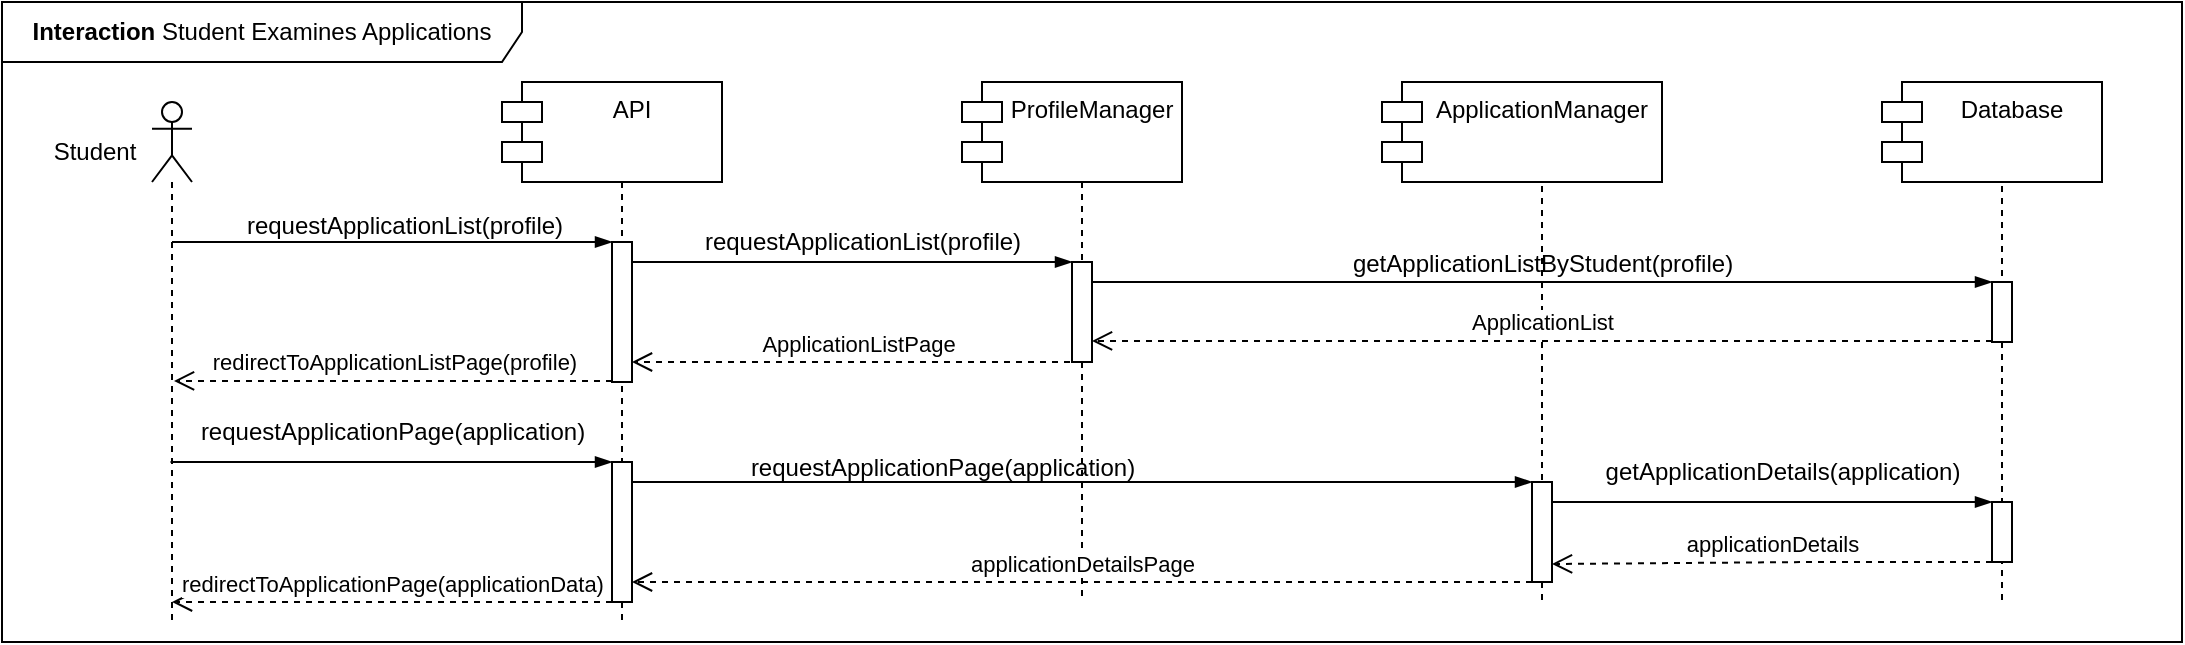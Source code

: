 <mxfile scale="1" border="0" version="26.0.2">
  <diagram name="Page-1" id="2YBvvXClWsGukQMizWep">
    <mxGraphModel dx="819" dy="1526" grid="1" gridSize="10" guides="1" tooltips="1" connect="1" arrows="1" fold="1" page="1" pageScale="1" pageWidth="850" pageHeight="1100" math="0" shadow="0">
      <root>
        <mxCell id="0" />
        <mxCell id="1" parent="0" />
        <mxCell id="QDihuIbp6Lw-h8ZXW96g-6" value=":Object" style="shape=umlLifeline;perimeter=lifelinePerimeter;whiteSpace=wrap;html=1;container=1;dropTarget=0;collapsible=0;recursiveResize=0;outlineConnect=0;portConstraint=eastwest;newEdgeStyle={&quot;curved&quot;:0,&quot;rounded&quot;:0};" parent="1" vertex="1">
          <mxGeometry x="780" y="-10" width="100" height="260" as="geometry" />
        </mxCell>
        <mxCell id="CObYJEAy56xA2G8EUnc1-1" value="S&amp;amp;C" style="shape=umlLifeline;perimeter=lifelinePerimeter;whiteSpace=wrap;html=1;container=1;dropTarget=0;collapsible=0;recursiveResize=0;outlineConnect=0;portConstraint=eastwest;newEdgeStyle={&quot;edgeStyle&quot;:&quot;elbowEdgeStyle&quot;,&quot;elbow&quot;:&quot;vertical&quot;,&quot;curved&quot;:0,&quot;rounded&quot;:0};" parent="1" vertex="1">
          <mxGeometry x="320" width="100" height="260" as="geometry" />
        </mxCell>
        <mxCell id="hh9Ni2VgHgSeFQTvjpv2-1" value="" style="html=1;points=[[0,0,0,0,5],[0,1,0,0,-5],[1,0,0,0,5],[1,1,0,0,-5]];perimeter=orthogonalPerimeter;outlineConnect=0;targetShapes=umlLifeline;portConstraint=eastwest;newEdgeStyle={&quot;curved&quot;:0,&quot;rounded&quot;:0};" parent="CObYJEAy56xA2G8EUnc1-1" vertex="1">
          <mxGeometry x="45" y="70" width="10" height="70" as="geometry" />
        </mxCell>
        <mxCell id="CObYJEAy56xA2G8EUnc1-6" value="" style="shape=umlLifeline;perimeter=lifelinePerimeter;whiteSpace=wrap;html=1;container=1;dropTarget=0;collapsible=0;recursiveResize=0;outlineConnect=0;portConstraint=eastwest;newEdgeStyle={&quot;curved&quot;:0,&quot;rounded&quot;:0};participant=umlActor;" parent="1" vertex="1">
          <mxGeometry x="135" width="20" height="260" as="geometry" />
        </mxCell>
        <mxCell id="CObYJEAy56xA2G8EUnc1-7" value="Student" style="text;html=1;align=center;verticalAlign=middle;resizable=0;points=[];autosize=1;strokeColor=none;fillColor=none;" parent="1" vertex="1">
          <mxGeometry x="76" y="10" width="60" height="30" as="geometry" />
        </mxCell>
        <mxCell id="CObYJEAy56xA2G8EUnc1-8" value="" style="edgeStyle=elbowEdgeStyle;fontSize=12;html=1;endArrow=blockThin;endFill=1;rounded=0;" parent="1" source="CObYJEAy56xA2G8EUnc1-6" edge="1" target="hh9Ni2VgHgSeFQTvjpv2-1">
          <mxGeometry width="160" relative="1" as="geometry">
            <mxPoint x="154.81" y="70" as="sourcePoint" />
            <mxPoint x="369.5" y="70" as="targetPoint" />
            <Array as="points">
              <mxPoint x="270" y="70" />
            </Array>
          </mxGeometry>
        </mxCell>
        <mxCell id="CObYJEAy56xA2G8EUnc1-9" value="requestApplicationList(profile)" style="text;html=1;align=center;verticalAlign=middle;resizable=0;points=[];autosize=1;strokeColor=none;fillColor=none;" parent="1" vertex="1">
          <mxGeometry x="171" y="47" width="180" height="30" as="geometry" />
        </mxCell>
        <mxCell id="CObYJEAy56xA2G8EUnc1-15" value="&lt;b&gt;Interaction&lt;/b&gt;&amp;nbsp;Student Examines Applications" style="shape=umlFrame;whiteSpace=wrap;html=1;pointerEvents=0;width=260;height=30;" parent="1" vertex="1">
          <mxGeometry x="60" y="-50" width="1090" height="320" as="geometry" />
        </mxCell>
        <mxCell id="N4ezWAQjIMXn5G-POvpN-3" value="redirectToApplicationPage(applicationData)" style="html=1;verticalAlign=bottom;endArrow=open;dashed=1;endSize=8;curved=0;rounded=0;" parent="1" edge="1" source="QDihuIbp6Lw-h8ZXW96g-30">
          <mxGeometry x="0.0" relative="1" as="geometry">
            <mxPoint x="370.69" y="250" as="sourcePoint" />
            <mxPoint x="145.0" y="250" as="targetPoint" />
            <Array as="points">
              <mxPoint x="281.19" y="250" />
            </Array>
            <mxPoint as="offset" />
          </mxGeometry>
        </mxCell>
        <mxCell id="QDihuIbp6Lw-h8ZXW96g-1" value="API" style="shape=module;align=left;spacingLeft=20;align=center;verticalAlign=top;whiteSpace=wrap;html=1;" parent="1" vertex="1">
          <mxGeometry x="310" y="-10" width="110" height="50" as="geometry" />
        </mxCell>
        <mxCell id="QDihuIbp6Lw-h8ZXW96g-2" value=":Object" style="shape=umlLifeline;perimeter=lifelinePerimeter;whiteSpace=wrap;html=1;container=1;dropTarget=0;collapsible=0;recursiveResize=0;outlineConnect=0;portConstraint=eastwest;newEdgeStyle={&quot;curved&quot;:0,&quot;rounded&quot;:0};" parent="1" vertex="1">
          <mxGeometry x="550" width="100" height="250" as="geometry" />
        </mxCell>
        <mxCell id="QDihuIbp6Lw-h8ZXW96g-15" value="" style="html=1;points=[[0,0,0,0,5],[0,1,0,0,-5],[1,0,0,0,5],[1,1,0,0,-5]];perimeter=orthogonalPerimeter;outlineConnect=0;targetShapes=umlLifeline;portConstraint=eastwest;newEdgeStyle={&quot;curved&quot;:0,&quot;rounded&quot;:0};" parent="QDihuIbp6Lw-h8ZXW96g-2" vertex="1">
          <mxGeometry x="45" y="80" width="10" height="50" as="geometry" />
        </mxCell>
        <mxCell id="QDihuIbp6Lw-h8ZXW96g-3" value="" style="edgeStyle=elbowEdgeStyle;fontSize=12;html=1;endArrow=blockThin;endFill=1;rounded=0;" parent="1" edge="1" source="hh9Ni2VgHgSeFQTvjpv2-1">
          <mxGeometry width="160" relative="1" as="geometry">
            <mxPoint x="375.0" y="57" as="sourcePoint" />
            <mxPoint x="595" y="80" as="targetPoint" />
            <Array as="points">
              <mxPoint x="410" y="80" />
            </Array>
          </mxGeometry>
        </mxCell>
        <mxCell id="QDihuIbp6Lw-h8ZXW96g-4" value="ProfileManager" style="shape=module;align=left;spacingLeft=20;align=center;verticalAlign=top;whiteSpace=wrap;html=1;" parent="1" vertex="1">
          <mxGeometry x="540" y="-10" width="110" height="50" as="geometry" />
        </mxCell>
        <mxCell id="QDihuIbp6Lw-h8ZXW96g-5" value="ApplicationManager" style="shape=module;align=left;spacingLeft=20;align=center;verticalAlign=top;whiteSpace=wrap;html=1;" parent="1" vertex="1">
          <mxGeometry x="750" y="-10" width="140" height="50" as="geometry" />
        </mxCell>
        <mxCell id="QDihuIbp6Lw-h8ZXW96g-7" value="" style="edgeStyle=elbowEdgeStyle;fontSize=12;html=1;endArrow=blockThin;endFill=1;rounded=0;elbow=vertical;" parent="1" target="QDihuIbp6Lw-h8ZXW96g-33" edge="1" source="QDihuIbp6Lw-h8ZXW96g-15">
          <mxGeometry x="-0.043" y="30" width="160" relative="1" as="geometry">
            <mxPoint x="600" y="90" as="sourcePoint" />
            <mxPoint x="830" y="90" as="targetPoint" />
            <Array as="points">
              <mxPoint x="725" y="90" />
            </Array>
            <mxPoint as="offset" />
          </mxGeometry>
        </mxCell>
        <mxCell id="QDihuIbp6Lw-h8ZXW96g-8" value=":Object" style="shape=umlLifeline;perimeter=lifelinePerimeter;whiteSpace=wrap;html=1;container=1;dropTarget=0;collapsible=0;recursiveResize=0;outlineConnect=0;portConstraint=eastwest;newEdgeStyle={&quot;curved&quot;:0,&quot;rounded&quot;:0};" parent="1" vertex="1">
          <mxGeometry x="1010" y="-10" width="100" height="260" as="geometry" />
        </mxCell>
        <mxCell id="QDihuIbp6Lw-h8ZXW96g-33" value="" style="html=1;points=[[0,0,0,0,5],[0,1,0,0,-5],[1,0,0,0,5],[1,1,0,0,-5]];perimeter=orthogonalPerimeter;outlineConnect=0;targetShapes=umlLifeline;portConstraint=eastwest;newEdgeStyle={&quot;curved&quot;:0,&quot;rounded&quot;:0};" parent="QDihuIbp6Lw-h8ZXW96g-8" vertex="1">
          <mxGeometry x="45" y="100" width="10" height="30" as="geometry" />
        </mxCell>
        <mxCell id="QDihuIbp6Lw-h8ZXW96g-34" value="" style="html=1;points=[[0,0,0,0,5],[0,1,0,0,-5],[1,0,0,0,5],[1,1,0,0,-5]];perimeter=orthogonalPerimeter;outlineConnect=0;targetShapes=umlLifeline;portConstraint=eastwest;newEdgeStyle={&quot;curved&quot;:0,&quot;rounded&quot;:0};" parent="QDihuIbp6Lw-h8ZXW96g-8" vertex="1">
          <mxGeometry x="45" y="210" width="10" height="30" as="geometry" />
        </mxCell>
        <mxCell id="QDihuIbp6Lw-h8ZXW96g-11" value="Database" style="shape=module;align=left;spacingLeft=20;align=center;verticalAlign=top;whiteSpace=wrap;html=1;" parent="1" vertex="1">
          <mxGeometry x="1000" y="-10" width="110" height="50" as="geometry" />
        </mxCell>
        <mxCell id="QDihuIbp6Lw-h8ZXW96g-13" value="requestApplicationList(profile)" style="text;html=1;align=center;verticalAlign=middle;resizable=0;points=[];autosize=1;strokeColor=none;fillColor=none;" parent="1" vertex="1">
          <mxGeometry x="400" y="55" width="180" height="30" as="geometry" />
        </mxCell>
        <mxCell id="QDihuIbp6Lw-h8ZXW96g-14" value="ApplicationListPage" style="html=1;verticalAlign=bottom;endArrow=open;dashed=1;endSize=8;curved=0;rounded=0;" parent="1" edge="1">
          <mxGeometry x="-0.002" relative="1" as="geometry">
            <mxPoint x="600" y="130" as="sourcePoint" />
            <mxPoint x="375.0" y="130.0" as="targetPoint" />
            <Array as="points">
              <mxPoint x="506" y="130" />
            </Array>
            <mxPoint as="offset" />
          </mxGeometry>
        </mxCell>
        <mxCell id="QDihuIbp6Lw-h8ZXW96g-16" value="getApplicationListByStudent(profile)" style="text;html=1;align=center;verticalAlign=middle;resizable=0;points=[];autosize=1;strokeColor=none;fillColor=none;" parent="1" vertex="1">
          <mxGeometry x="720" y="66" width="220" height="30" as="geometry" />
        </mxCell>
        <mxCell id="QDihuIbp6Lw-h8ZXW96g-17" value="requestApplicationPage(application)" style="text;html=1;align=center;verticalAlign=middle;resizable=0;points=[];autosize=1;strokeColor=none;fillColor=none;" parent="1" vertex="1">
          <mxGeometry x="145" y="150" width="220" height="30" as="geometry" />
        </mxCell>
        <mxCell id="QDihuIbp6Lw-h8ZXW96g-20" value="" style="edgeStyle=elbowEdgeStyle;fontSize=12;html=1;endArrow=blockThin;endFill=1;rounded=0;" parent="1" edge="1">
          <mxGeometry width="160" relative="1" as="geometry">
            <mxPoint x="144.25" y="180" as="sourcePoint" />
            <mxPoint x="365" y="180" as="targetPoint" />
            <Array as="points">
              <mxPoint x="270.25" y="180" />
            </Array>
          </mxGeometry>
        </mxCell>
        <mxCell id="QDihuIbp6Lw-h8ZXW96g-21" value="redirectToApplicationListPage(profile)" style="html=1;verticalAlign=bottom;endArrow=open;dashed=1;endSize=8;curved=0;rounded=0;" parent="1" edge="1" source="hh9Ni2VgHgSeFQTvjpv2-1">
          <mxGeometry relative="1" as="geometry">
            <mxPoint x="376" y="139.47" as="sourcePoint" />
            <mxPoint x="146" y="139.47" as="targetPoint" />
            <Array as="points" />
          </mxGeometry>
        </mxCell>
        <mxCell id="QDihuIbp6Lw-h8ZXW96g-22" value="" style="edgeStyle=elbowEdgeStyle;fontSize=12;html=1;endArrow=blockThin;endFill=1;rounded=0;" parent="1" source="QDihuIbp6Lw-h8ZXW96g-30" target="QDihuIbp6Lw-h8ZXW96g-28" edge="1">
          <mxGeometry width="160" relative="1" as="geometry">
            <mxPoint x="370" y="190" as="sourcePoint" />
            <mxPoint x="595.75" y="190" as="targetPoint" />
            <Array as="points">
              <mxPoint x="496" y="190" />
            </Array>
          </mxGeometry>
        </mxCell>
        <mxCell id="QDihuIbp6Lw-h8ZXW96g-23" value="requestApplicationPage(application)" style="text;html=1;align=center;verticalAlign=middle;resizable=0;points=[];autosize=1;strokeColor=none;fillColor=none;" parent="1" vertex="1">
          <mxGeometry x="420" y="168" width="220" height="30" as="geometry" />
        </mxCell>
        <mxCell id="QDihuIbp6Lw-h8ZXW96g-24" value="ApplicationList" style="html=1;verticalAlign=bottom;endArrow=open;dashed=1;endSize=8;curved=0;rounded=0;" parent="1" edge="1" target="QDihuIbp6Lw-h8ZXW96g-15" source="QDihuIbp6Lw-h8ZXW96g-33">
          <mxGeometry relative="1" as="geometry">
            <mxPoint x="1059.5" y="119.47" as="sourcePoint" />
            <mxPoint x="600" y="119.47" as="targetPoint" />
            <Array as="points">
              <mxPoint x="736" y="119.47" />
            </Array>
          </mxGeometry>
        </mxCell>
        <mxCell id="QDihuIbp6Lw-h8ZXW96g-25" value="getApplicationDetails(application)" style="text;html=1;align=center;verticalAlign=middle;resizable=0;points=[];autosize=1;strokeColor=none;fillColor=none;" parent="1" vertex="1">
          <mxGeometry x="845" y="170" width="210" height="30" as="geometry" />
        </mxCell>
        <mxCell id="QDihuIbp6Lw-h8ZXW96g-27" value="" style="edgeStyle=elbowEdgeStyle;fontSize=12;html=1;endArrow=blockThin;endFill=1;rounded=0;" parent="1" edge="1" target="QDihuIbp6Lw-h8ZXW96g-34">
          <mxGeometry width="160" relative="1" as="geometry">
            <mxPoint x="830" y="200" as="sourcePoint" />
            <mxPoint x="1060" y="200" as="targetPoint" />
            <Array as="points">
              <mxPoint x="955" y="200" />
            </Array>
          </mxGeometry>
        </mxCell>
        <mxCell id="QDihuIbp6Lw-h8ZXW96g-28" value="" style="html=1;points=[[0,0,0,0,5],[0,1,0,0,-5],[1,0,0,0,5],[1,1,0,0,-5]];perimeter=orthogonalPerimeter;outlineConnect=0;targetShapes=umlLifeline;portConstraint=eastwest;newEdgeStyle={&quot;curved&quot;:0,&quot;rounded&quot;:0};" parent="1" vertex="1">
          <mxGeometry x="825" y="190" width="10" height="50" as="geometry" />
        </mxCell>
        <mxCell id="QDihuIbp6Lw-h8ZXW96g-29" value="applicationDetails" style="html=1;verticalAlign=bottom;endArrow=open;dashed=1;endSize=8;curved=0;rounded=0;" parent="1" edge="1">
          <mxGeometry relative="1" as="geometry">
            <mxPoint x="1055" y="229.95" as="sourcePoint" />
            <mxPoint x="835" y="231" as="targetPoint" />
            <Array as="points">
              <mxPoint x="971" y="229.95" />
            </Array>
          </mxGeometry>
        </mxCell>
        <mxCell id="QDihuIbp6Lw-h8ZXW96g-31" value="" style="edgeStyle=elbowEdgeStyle;fontSize=12;html=1;endArrow=blockThin;endFill=1;rounded=0;" parent="1" target="QDihuIbp6Lw-h8ZXW96g-30" edge="1">
          <mxGeometry width="160" relative="1" as="geometry">
            <mxPoint x="370" y="190" as="sourcePoint" />
            <mxPoint x="830" y="190" as="targetPoint" />
            <Array as="points" />
          </mxGeometry>
        </mxCell>
        <mxCell id="QDihuIbp6Lw-h8ZXW96g-30" value="" style="html=1;points=[[0,0,0,0,5],[0,1,0,0,-5],[1,0,0,0,5],[1,1,0,0,-5]];perimeter=orthogonalPerimeter;outlineConnect=0;targetShapes=umlLifeline;portConstraint=eastwest;newEdgeStyle={&quot;curved&quot;:0,&quot;rounded&quot;:0};" parent="1" vertex="1">
          <mxGeometry x="365" y="180" width="10" height="70" as="geometry" />
        </mxCell>
        <mxCell id="QDihuIbp6Lw-h8ZXW96g-32" value="applicationDetailsPage" style="html=1;verticalAlign=bottom;endArrow=open;dashed=1;endSize=8;curved=0;rounded=0;" parent="1" edge="1" target="QDihuIbp6Lw-h8ZXW96g-30" source="QDihuIbp6Lw-h8ZXW96g-28">
          <mxGeometry x="0.001" relative="1" as="geometry">
            <mxPoint x="830" y="240" as="sourcePoint" />
            <mxPoint x="369.447" y="240" as="targetPoint" />
            <Array as="points">
              <mxPoint x="800" y="240" />
            </Array>
            <mxPoint as="offset" />
          </mxGeometry>
        </mxCell>
      </root>
    </mxGraphModel>
  </diagram>
</mxfile>
